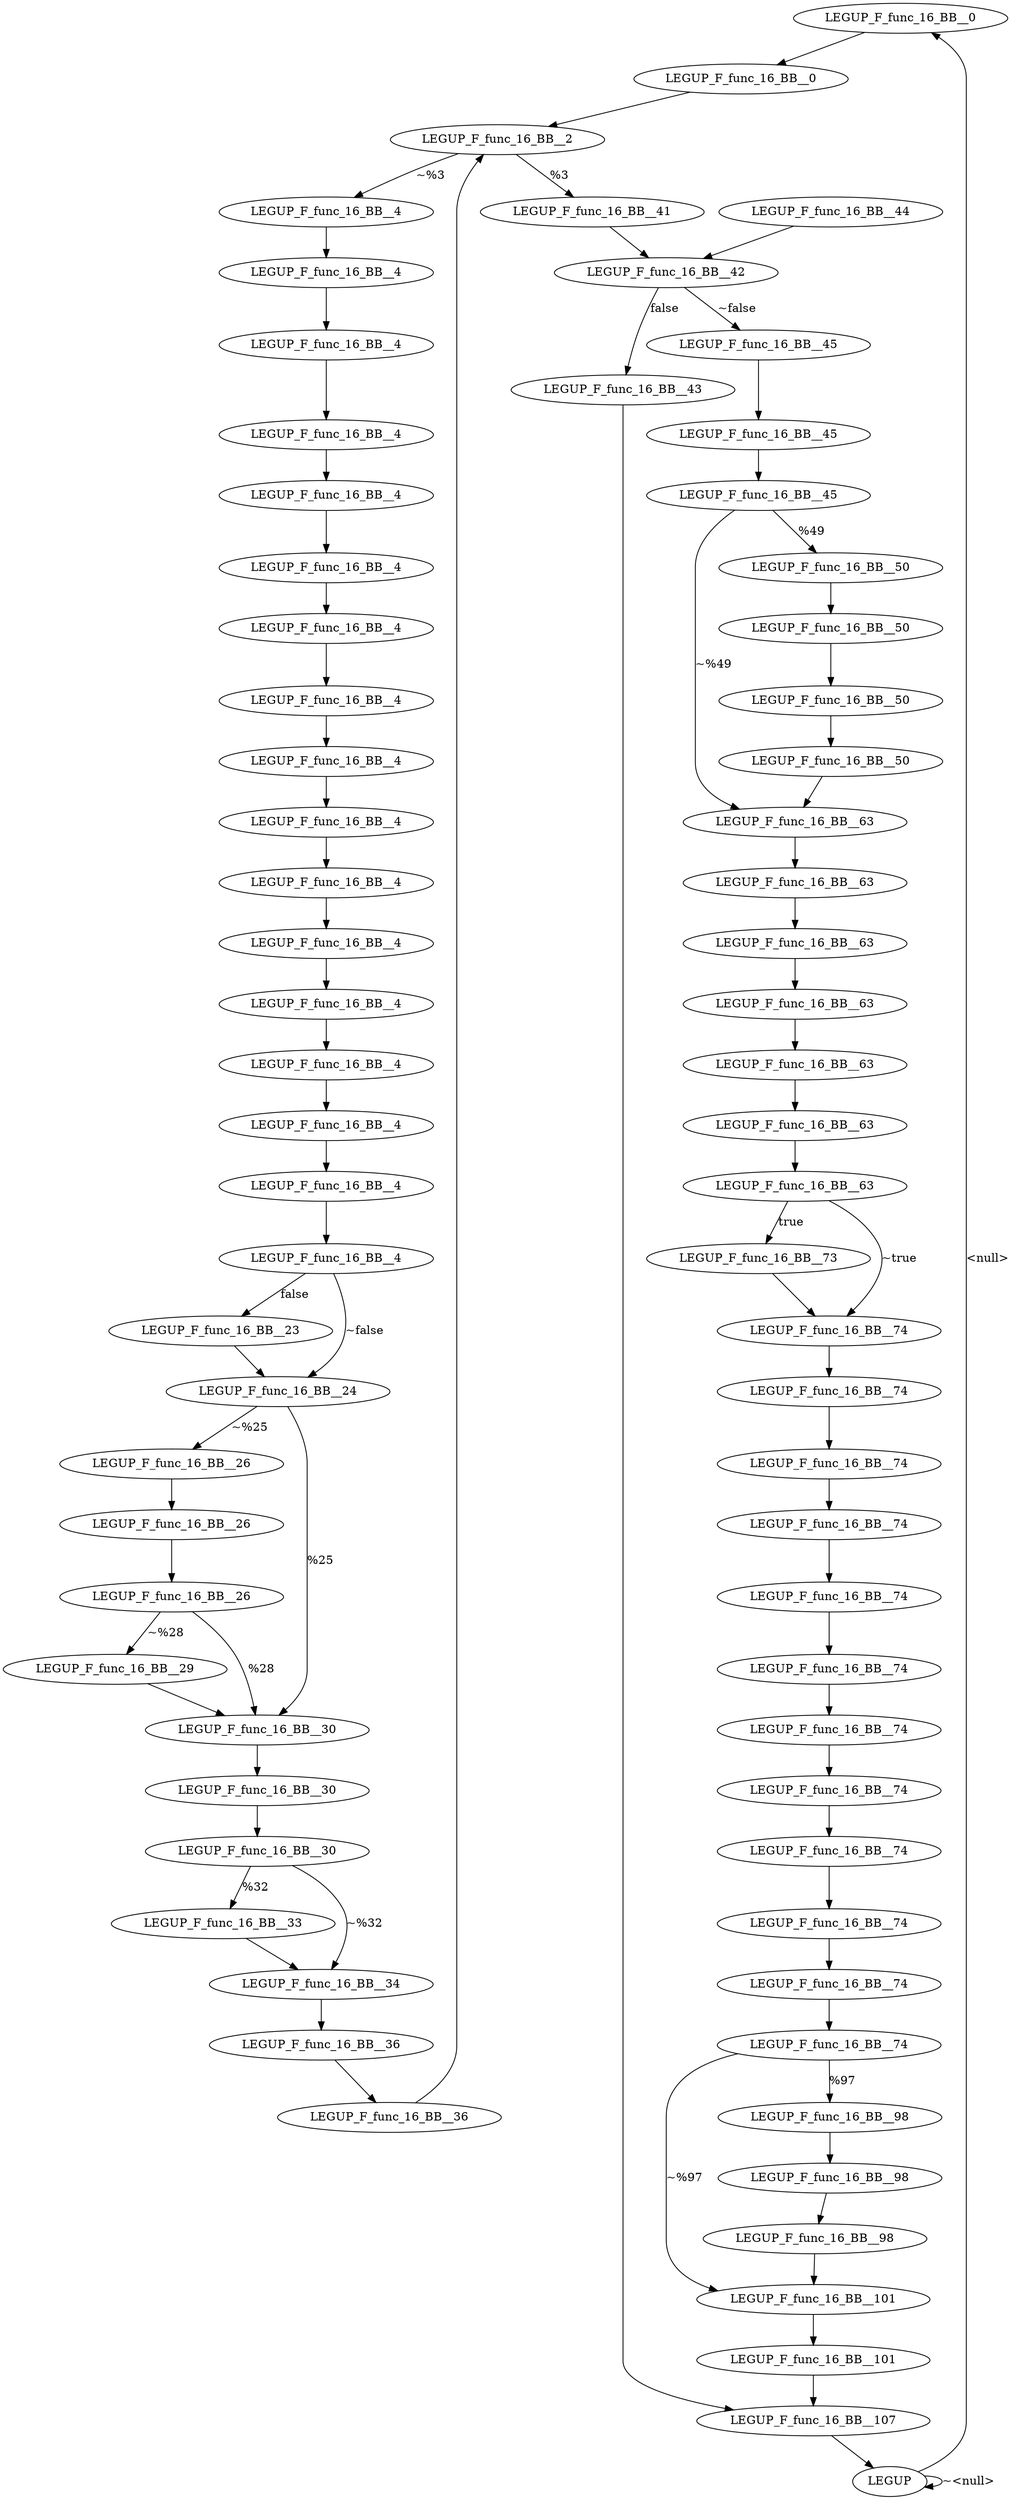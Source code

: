 digraph {
Node0x3c26c80[label="LEGUP_F_func_16_BB__0"];
Node0x3c26ae0[label="LEGUP"];
Node0x3c26ae0 -> Node0x3c26c80[label="<null>"];
Node0x3c26ae0 -> Node0x3c26ae0[label="~<null>"];
Node0x3c26d50[label="LEGUP_F_func_16_BB__0"];
Node0x3c26c80 -> Node0x3c26d50;
Node0x3c26e20[label="LEGUP_F_func_16_BB__2"];
Node0x3c26d50 -> Node0x3c26e20;
Node0x3c28750[label="LEGUP_F_func_16_BB__41"];
Node0x3c26e20 -> Node0x3c28750[label="%3"];
Node0x3c26ef0[label="LEGUP_F_func_16_BB__4"];
Node0x3c26e20 -> Node0x3c26ef0[label="~%3"];
Node0x3c26fc0[label="LEGUP_F_func_16_BB__4"];
Node0x3c26ef0 -> Node0x3c26fc0;
Node0x3c27090[label="LEGUP_F_func_16_BB__4"];
Node0x3c26fc0 -> Node0x3c27090;
Node0x3c27160[label="LEGUP_F_func_16_BB__4"];
Node0x3c27090 -> Node0x3c27160;
Node0x3c27230[label="LEGUP_F_func_16_BB__4"];
Node0x3c27160 -> Node0x3c27230;
Node0x3c27300[label="LEGUP_F_func_16_BB__4"];
Node0x3c27230 -> Node0x3c27300;
Node0x3c273d0[label="LEGUP_F_func_16_BB__4"];
Node0x3c27300 -> Node0x3c273d0;
Node0x3c274a0[label="LEGUP_F_func_16_BB__4"];
Node0x3c273d0 -> Node0x3c274a0;
Node0x3c27570[label="LEGUP_F_func_16_BB__4"];
Node0x3c274a0 -> Node0x3c27570;
Node0x3c27640[label="LEGUP_F_func_16_BB__4"];
Node0x3c27570 -> Node0x3c27640;
Node0x3c27710[label="LEGUP_F_func_16_BB__4"];
Node0x3c27640 -> Node0x3c27710;
Node0x3c277e0[label="LEGUP_F_func_16_BB__4"];
Node0x3c27710 -> Node0x3c277e0;
Node0x3c278b0[label="LEGUP_F_func_16_BB__4"];
Node0x3c277e0 -> Node0x3c278b0;
Node0x3c27980[label="LEGUP_F_func_16_BB__4"];
Node0x3c278b0 -> Node0x3c27980;
Node0x3c27a50[label="LEGUP_F_func_16_BB__4"];
Node0x3c27980 -> Node0x3c27a50;
Node0x3c27b20[label="LEGUP_F_func_16_BB__4"];
Node0x3c27a50 -> Node0x3c27b20;
Node0x3c27bf0[label="LEGUP_F_func_16_BB__4"];
Node0x3c27b20 -> Node0x3c27bf0;
Node0x3c27cc0[label="LEGUP_F_func_16_BB__23"];
Node0x3c27bf0 -> Node0x3c27cc0[label="false"];
Node0x3c27d90[label="LEGUP_F_func_16_BB__24"];
Node0x3c27bf0 -> Node0x3c27d90[label="~false"];
Node0x3c27cc0 -> Node0x3c27d90;
Node0x3c281a0[label="LEGUP_F_func_16_BB__30"];
Node0x3c27d90 -> Node0x3c281a0[label="%25"];
Node0x3c27e60[label="LEGUP_F_func_16_BB__26"];
Node0x3c27d90 -> Node0x3c27e60[label="~%25"];
Node0x3c27f30[label="LEGUP_F_func_16_BB__26"];
Node0x3c27e60 -> Node0x3c27f30;
Node0x3c28000[label="LEGUP_F_func_16_BB__26"];
Node0x3c27f30 -> Node0x3c28000;
Node0x3c28000 -> Node0x3c281a0[label="%28"];
Node0x3c280d0[label="LEGUP_F_func_16_BB__29"];
Node0x3c28000 -> Node0x3c280d0[label="~%28"];
Node0x3c280d0 -> Node0x3c281a0;
Node0x3c28270[label="LEGUP_F_func_16_BB__30"];
Node0x3c281a0 -> Node0x3c28270;
Node0x3c28340[label="LEGUP_F_func_16_BB__30"];
Node0x3c28270 -> Node0x3c28340;
Node0x3c28410[label="LEGUP_F_func_16_BB__33"];
Node0x3c28340 -> Node0x3c28410[label="%32"];
Node0x3c284e0[label="LEGUP_F_func_16_BB__34"];
Node0x3c28340 -> Node0x3c284e0[label="~%32"];
Node0x3c28410 -> Node0x3c284e0;
Node0x3c285b0[label="LEGUP_F_func_16_BB__36"];
Node0x3c284e0 -> Node0x3c285b0;
Node0x3c28680[label="LEGUP_F_func_16_BB__36"];
Node0x3c285b0 -> Node0x3c28680;
Node0x3c28680 -> Node0x3c26e20;
Node0x3c28820[label="LEGUP_F_func_16_BB__42"];
Node0x3c28750 -> Node0x3c28820;
Node0x3c288f0[label="LEGUP_F_func_16_BB__43"];
Node0x3c28820 -> Node0x3c288f0[label="false"];
Node0x3c28a90[label="LEGUP_F_func_16_BB__45"];
Node0x3c28820 -> Node0x3c28a90[label="~false"];
Node0x3c39480[label="LEGUP_F_func_16_BB__107"];
Node0x3c288f0 -> Node0x3c39480;
Node0x3c289c0[label="LEGUP_F_func_16_BB__44"];
Node0x3c289c0 -> Node0x3c28820;
Node0x3c28b60[label="LEGUP_F_func_16_BB__45"];
Node0x3c28a90 -> Node0x3c28b60;
Node0x3c28c30[label="LEGUP_F_func_16_BB__45"];
Node0x3c28b60 -> Node0x3c28c30;
Node0x3c28d00[label="LEGUP_F_func_16_BB__50"];
Node0x3c28c30 -> Node0x3c28d00[label="%49"];
Node0x3c29080[label="LEGUP_F_func_16_BB__63"];
Node0x3c28c30 -> Node0x3c29080[label="~%49"];
Node0x3c28dd0[label="LEGUP_F_func_16_BB__50"];
Node0x3c28d00 -> Node0x3c28dd0;
Node0x3c28ea0[label="LEGUP_F_func_16_BB__50"];
Node0x3c28dd0 -> Node0x3c28ea0;
Node0x3c28f70[label="LEGUP_F_func_16_BB__50"];
Node0x3c28ea0 -> Node0x3c28f70;
Node0x3c28f70 -> Node0x3c29080;
Node0x3c29190[label="LEGUP_F_func_16_BB__63"];
Node0x3c29080 -> Node0x3c29190;
Node0x3c292a0[label="LEGUP_F_func_16_BB__63"];
Node0x3c29190 -> Node0x3c292a0;
Node0x3c293b0[label="LEGUP_F_func_16_BB__63"];
Node0x3c292a0 -> Node0x3c293b0;
Node0x3c294c0[label="LEGUP_F_func_16_BB__63"];
Node0x3c293b0 -> Node0x3c294c0;
Node0x3c295d0[label="LEGUP_F_func_16_BB__63"];
Node0x3c294c0 -> Node0x3c295d0;
Node0x3c38050[label="LEGUP_F_func_16_BB__63"];
Node0x3c295d0 -> Node0x3c38050;
Node0x3c38160[label="LEGUP_F_func_16_BB__73"];
Node0x3c38050 -> Node0x3c38160[label="true"];
Node0x3c38270[label="LEGUP_F_func_16_BB__74"];
Node0x3c38050 -> Node0x3c38270[label="~true"];
Node0x3c38160 -> Node0x3c38270;
Node0x3c38380[label="LEGUP_F_func_16_BB__74"];
Node0x3c38270 -> Node0x3c38380;
Node0x3c38490[label="LEGUP_F_func_16_BB__74"];
Node0x3c38380 -> Node0x3c38490;
Node0x3c385a0[label="LEGUP_F_func_16_BB__74"];
Node0x3c38490 -> Node0x3c385a0;
Node0x3c386b0[label="LEGUP_F_func_16_BB__74"];
Node0x3c385a0 -> Node0x3c386b0;
Node0x3c387c0[label="LEGUP_F_func_16_BB__74"];
Node0x3c386b0 -> Node0x3c387c0;
Node0x3c388d0[label="LEGUP_F_func_16_BB__74"];
Node0x3c387c0 -> Node0x3c388d0;
Node0x3c389e0[label="LEGUP_F_func_16_BB__74"];
Node0x3c388d0 -> Node0x3c389e0;
Node0x3c38af0[label="LEGUP_F_func_16_BB__74"];
Node0x3c389e0 -> Node0x3c38af0;
Node0x3c38c00[label="LEGUP_F_func_16_BB__74"];
Node0x3c38af0 -> Node0x3c38c00;
Node0x3c38d10[label="LEGUP_F_func_16_BB__74"];
Node0x3c38c00 -> Node0x3c38d10;
Node0x3c38e20[label="LEGUP_F_func_16_BB__74"];
Node0x3c38d10 -> Node0x3c38e20;
Node0x3c38f30[label="LEGUP_F_func_16_BB__98"];
Node0x3c38e20 -> Node0x3c38f30[label="%97"];
Node0x3c39260[label="LEGUP_F_func_16_BB__101"];
Node0x3c38e20 -> Node0x3c39260[label="~%97"];
Node0x3c39040[label="LEGUP_F_func_16_BB__98"];
Node0x3c38f30 -> Node0x3c39040;
Node0x3c39150[label="LEGUP_F_func_16_BB__98"];
Node0x3c39040 -> Node0x3c39150;
Node0x3c39150 -> Node0x3c39260;
Node0x3c39370[label="LEGUP_F_func_16_BB__101"];
Node0x3c39260 -> Node0x3c39370;
Node0x3c39370 -> Node0x3c39480;
Node0x3c39480 -> Node0x3c26ae0;
}

